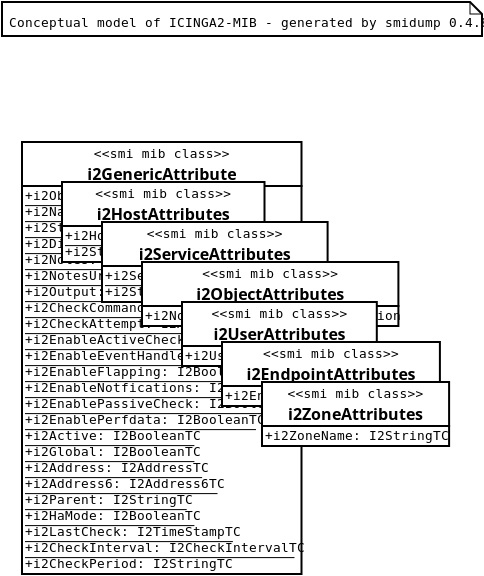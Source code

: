 <?xml version="1.0"?>
<diagram xmlns:dia="http://www.lysator.liu.se/~alla/dia/">
  <diagramdata>
    <attribute name="background">
      <color val="#ffffff"/>
    </attribute>
    <attribute name="paper">
      <composite type="paper">
        <attribute name="name">
          <string>#A4#</string>
        </attribute>
        <attribute name="tmargin">
         <real val="2.82"/>
       </attribute>
       <attribute name="bmargin">
         <real val="2.82"/>
        </attribute>
       <attribute name="lmargin">
         <real val="2.82"/>
       </attribute>
       <attribute name="rmargin">
         <real val="2.82"/>
       </attribute>
       <attribute name="is_portrait">
         <boolean val="true"/>
       </attribute>
      <attribute name="scaling">
         <real val="1"/>
      </attribute>
      <attribute name="fitto">
        <boolean val="false"/>
      </attribute>
    </composite>
   </attribute>
  </diagramdata>
  <layer name="Background" visible="true">
<object type="UML - Note" version="0" id="O0">
  <attribute name="obj_pos">
    <point val="1.00,1.00"/>
  </attribute>
  <attribute name="obj_bb">
    <rectangle val="0.50,0.50;46.10,2.20"/>
  </attribute>
  <attribute name="elem_corner">
    <point val="1.00,1.00"/>
  </attribute>
  <attribute name="elem_width">
    <real val="45.60"/>
  </attribute>
  <attribute name="elem_height">
    <real val="1.7"/>
  </attribute>
  <attribute name="text">
    <composite type="text">
      <attribute name="string">
        <string>#Conceptual model of ICINGA2-MIB - generated by smidump 0.4.8#</string>
      </attribute>
      <attribute name="font">
        <font name="Courier"/>
      </attribute>
      <attribute name="height">
        <real val="0.8"/>
      </attribute>
      <attribute name="pos">
        <point val="1.35,2.28"/>
      </attribute>
      <attribute name="color">
        <color val="#000000"/>
      </attribute>
      <attribute name="alignment">
        <enum val="0"/>
      </attribute>
    </composite>
  </attribute>
</object>
    <object type="UML - Class" version="0" id="i2GenericAttribute">
      <attribute name="obj_pos">
       <point val="2.00,8.00"/>
      </attribute>
     <attribute name="obj_bb">
       <rectangle val="0.0,0.0;0.0,0.0"/>
     </attribute>
     <attribute name="elem_corner">
       <point val="2.00,8.00"/>
     </attribute>
     <attribute name="elem_width">
       <real val="0.00"/>
     </attribute>
     <attribute name="elem_height">
       <real val="0.00"/>
     </attribute>
     <attribute name="name">
       <string>#i2GenericAttribute#</string>
     </attribute>
     <attribute name="stereotype">
         <string>#smi mib class#</string>
     </attribute>
     <attribute name="abstract">
       <boolean val="false"/>
     </attribute>
     <attribute name="suppress_attributes">
        <boolean val="false"/>
      </attribute>
      <attribute name="suppress_operations">
        <boolean val="true"/>
      </attribute>
     <attribute name="visible_attributes">
       <boolean val="true"/>
     </attribute>
     <attribute name="visible_operations">
        <boolean val="false"/>
      </attribute>
     <attribute name="attributes">
        <composite type="umlattribute">
          <attribute name="name">
            <string>#i2ObjectType#</string>
          </attribute>
          <attribute name="type">
            <string>#Enumeration#</string>
          </attribute>
          <attribute name="value">
            <string/>
          </attribute>
          <attribute name="visibility">
            <enum val="0"/>
          </attribute>
          <attribute name="abstract">
            <boolean val="false"/>
          </attribute>
          <attribute name="class_scope">
            <boolean val="true"/>
          </attribute>
        </composite>
        <composite type="umlattribute">
          <attribute name="name">
            <string>#i2Name#</string>
          </attribute>
          <attribute name="type">
            <string>#I2NameTC#</string>
          </attribute>
          <attribute name="value">
            <string/>
          </attribute>
          <attribute name="visibility">
            <enum val="0"/>
          </attribute>
          <attribute name="abstract">
            <boolean val="false"/>
          </attribute>
          <attribute name="class_scope">
            <boolean val="true"/>
          </attribute>
        </composite>
        <composite type="umlattribute">
          <attribute name="name">
            <string>#i2StateType#</string>
          </attribute>
          <attribute name="type">
            <string>#Enumeration#</string>
          </attribute>
          <attribute name="value">
            <string/>
          </attribute>
          <attribute name="visibility">
            <enum val="0"/>
          </attribute>
          <attribute name="abstract">
            <boolean val="false"/>
          </attribute>
          <attribute name="class_scope">
            <boolean val="true"/>
          </attribute>
        </composite>
        <composite type="umlattribute">
          <attribute name="name">
            <string>#i2DisplayName#</string>
          </attribute>
          <attribute name="type">
            <string>#I2DisplayNameTC#</string>
          </attribute>
          <attribute name="value">
            <string/>
          </attribute>
          <attribute name="visibility">
            <enum val="0"/>
          </attribute>
          <attribute name="abstract">
            <boolean val="false"/>
          </attribute>
          <attribute name="class_scope">
            <boolean val="true"/>
          </attribute>
        </composite>
        <composite type="umlattribute">
          <attribute name="name">
            <string>#i2Notes#</string>
          </attribute>
          <attribute name="type">
            <string>#I2StringTC#</string>
          </attribute>
          <attribute name="value">
            <string/>
          </attribute>
          <attribute name="visibility">
            <enum val="0"/>
          </attribute>
          <attribute name="abstract">
            <boolean val="false"/>
          </attribute>
          <attribute name="class_scope">
            <boolean val="true"/>
          </attribute>
        </composite>
        <composite type="umlattribute">
          <attribute name="name">
            <string>#i2NotesUrl#</string>
          </attribute>
          <attribute name="type">
            <string>#I2StringTC#</string>
          </attribute>
          <attribute name="value">
            <string/>
          </attribute>
          <attribute name="visibility">
            <enum val="0"/>
          </attribute>
          <attribute name="abstract">
            <boolean val="false"/>
          </attribute>
          <attribute name="class_scope">
            <boolean val="true"/>
          </attribute>
        </composite>
        <composite type="umlattribute">
          <attribute name="name">
            <string>#i2Output#</string>
          </attribute>
          <attribute name="type">
            <string>#I2StringTC#</string>
          </attribute>
          <attribute name="value">
            <string/>
          </attribute>
          <attribute name="visibility">
            <enum val="0"/>
          </attribute>
          <attribute name="abstract">
            <boolean val="false"/>
          </attribute>
          <attribute name="class_scope">
            <boolean val="true"/>
          </attribute>
        </composite>
        <composite type="umlattribute">
          <attribute name="name">
            <string>#i2CheckCommand#</string>
          </attribute>
          <attribute name="type">
            <string>#I2CheckCommandTC#</string>
          </attribute>
          <attribute name="value">
            <string/>
          </attribute>
          <attribute name="visibility">
            <enum val="0"/>
          </attribute>
          <attribute name="abstract">
            <boolean val="false"/>
          </attribute>
          <attribute name="class_scope">
            <boolean val="true"/>
          </attribute>
        </composite>
        <composite type="umlattribute">
          <attribute name="name">
            <string>#i2CheckAttempt#</string>
          </attribute>
          <attribute name="type">
            <string>#I2AttemptTC#</string>
          </attribute>
          <attribute name="value">
            <string/>
          </attribute>
          <attribute name="visibility">
            <enum val="0"/>
          </attribute>
          <attribute name="abstract">
            <boolean val="false"/>
          </attribute>
          <attribute name="class_scope">
            <boolean val="true"/>
          </attribute>
        </composite>
        <composite type="umlattribute">
          <attribute name="name">
            <string>#i2EnableActiveChecks#</string>
          </attribute>
          <attribute name="type">
            <string>#I2BooleanTC#</string>
          </attribute>
          <attribute name="value">
            <string/>
          </attribute>
          <attribute name="visibility">
            <enum val="0"/>
          </attribute>
          <attribute name="abstract">
            <boolean val="false"/>
          </attribute>
          <attribute name="class_scope">
            <boolean val="true"/>
          </attribute>
        </composite>
        <composite type="umlattribute">
          <attribute name="name">
            <string>#i2EnableEventHandler#</string>
          </attribute>
          <attribute name="type">
            <string>#I2BooleanTC#</string>
          </attribute>
          <attribute name="value">
            <string/>
          </attribute>
          <attribute name="visibility">
            <enum val="0"/>
          </attribute>
          <attribute name="abstract">
            <boolean val="false"/>
          </attribute>
          <attribute name="class_scope">
            <boolean val="true"/>
          </attribute>
        </composite>
        <composite type="umlattribute">
          <attribute name="name">
            <string>#i2EnableFlapping#</string>
          </attribute>
          <attribute name="type">
            <string>#I2BooleanTC#</string>
          </attribute>
          <attribute name="value">
            <string/>
          </attribute>
          <attribute name="visibility">
            <enum val="0"/>
          </attribute>
          <attribute name="abstract">
            <boolean val="false"/>
          </attribute>
          <attribute name="class_scope">
            <boolean val="true"/>
          </attribute>
        </composite>
        <composite type="umlattribute">
          <attribute name="name">
            <string>#i2EnableNotfications#</string>
          </attribute>
          <attribute name="type">
            <string>#I2BooleanTC#</string>
          </attribute>
          <attribute name="value">
            <string/>
          </attribute>
          <attribute name="visibility">
            <enum val="0"/>
          </attribute>
          <attribute name="abstract">
            <boolean val="false"/>
          </attribute>
          <attribute name="class_scope">
            <boolean val="true"/>
          </attribute>
        </composite>
        <composite type="umlattribute">
          <attribute name="name">
            <string>#i2EnablePassiveCheck#</string>
          </attribute>
          <attribute name="type">
            <string>#I2BooleanTC#</string>
          </attribute>
          <attribute name="value">
            <string/>
          </attribute>
          <attribute name="visibility">
            <enum val="0"/>
          </attribute>
          <attribute name="abstract">
            <boolean val="false"/>
          </attribute>
          <attribute name="class_scope">
            <boolean val="true"/>
          </attribute>
        </composite>
        <composite type="umlattribute">
          <attribute name="name">
            <string>#i2EnablePerfdata#</string>
          </attribute>
          <attribute name="type">
            <string>#I2BooleanTC#</string>
          </attribute>
          <attribute name="value">
            <string/>
          </attribute>
          <attribute name="visibility">
            <enum val="0"/>
          </attribute>
          <attribute name="abstract">
            <boolean val="false"/>
          </attribute>
          <attribute name="class_scope">
            <boolean val="true"/>
          </attribute>
        </composite>
        <composite type="umlattribute">
          <attribute name="name">
            <string>#i2Active#</string>
          </attribute>
          <attribute name="type">
            <string>#I2BooleanTC#</string>
          </attribute>
          <attribute name="value">
            <string/>
          </attribute>
          <attribute name="visibility">
            <enum val="0"/>
          </attribute>
          <attribute name="abstract">
            <boolean val="false"/>
          </attribute>
          <attribute name="class_scope">
            <boolean val="true"/>
          </attribute>
        </composite>
        <composite type="umlattribute">
          <attribute name="name">
            <string>#i2Global#</string>
          </attribute>
          <attribute name="type">
            <string>#I2BooleanTC#</string>
          </attribute>
          <attribute name="value">
            <string/>
          </attribute>
          <attribute name="visibility">
            <enum val="0"/>
          </attribute>
          <attribute name="abstract">
            <boolean val="false"/>
          </attribute>
          <attribute name="class_scope">
            <boolean val="true"/>
          </attribute>
        </composite>
        <composite type="umlattribute">
          <attribute name="name">
            <string>#i2Address#</string>
          </attribute>
          <attribute name="type">
            <string>#I2AddressTC#</string>
          </attribute>
          <attribute name="value">
            <string/>
          </attribute>
          <attribute name="visibility">
            <enum val="0"/>
          </attribute>
          <attribute name="abstract">
            <boolean val="false"/>
          </attribute>
          <attribute name="class_scope">
            <boolean val="true"/>
          </attribute>
        </composite>
        <composite type="umlattribute">
          <attribute name="name">
            <string>#i2Address6#</string>
          </attribute>
          <attribute name="type">
            <string>#I2Address6TC#</string>
          </attribute>
          <attribute name="value">
            <string/>
          </attribute>
          <attribute name="visibility">
            <enum val="0"/>
          </attribute>
          <attribute name="abstract">
            <boolean val="false"/>
          </attribute>
          <attribute name="class_scope">
            <boolean val="true"/>
          </attribute>
        </composite>
        <composite type="umlattribute">
          <attribute name="name">
            <string>#i2Parent#</string>
          </attribute>
          <attribute name="type">
            <string>#I2StringTC#</string>
          </attribute>
          <attribute name="value">
            <string/>
          </attribute>
          <attribute name="visibility">
            <enum val="0"/>
          </attribute>
          <attribute name="abstract">
            <boolean val="false"/>
          </attribute>
          <attribute name="class_scope">
            <boolean val="true"/>
          </attribute>
        </composite>
        <composite type="umlattribute">
          <attribute name="name">
            <string>#i2HaMode#</string>
          </attribute>
          <attribute name="type">
            <string>#I2BooleanTC#</string>
          </attribute>
          <attribute name="value">
            <string/>
          </attribute>
          <attribute name="visibility">
            <enum val="0"/>
          </attribute>
          <attribute name="abstract">
            <boolean val="false"/>
          </attribute>
          <attribute name="class_scope">
            <boolean val="true"/>
          </attribute>
        </composite>
        <composite type="umlattribute">
          <attribute name="name">
            <string>#i2LastCheck#</string>
          </attribute>
          <attribute name="type">
            <string>#I2TimeStampTC#</string>
          </attribute>
          <attribute name="value">
            <string/>
          </attribute>
          <attribute name="visibility">
            <enum val="0"/>
          </attribute>
          <attribute name="abstract">
            <boolean val="false"/>
          </attribute>
          <attribute name="class_scope">
            <boolean val="true"/>
          </attribute>
        </composite>
        <composite type="umlattribute">
          <attribute name="name">
            <string>#i2CheckInterval#</string>
          </attribute>
          <attribute name="type">
            <string>#I2CheckIntervalTC#</string>
          </attribute>
          <attribute name="value">
            <string/>
          </attribute>
          <attribute name="visibility">
            <enum val="0"/>
          </attribute>
          <attribute name="abstract">
            <boolean val="false"/>
          </attribute>
          <attribute name="class_scope">
            <boolean val="true"/>
          </attribute>
        </composite>
        <composite type="umlattribute">
          <attribute name="name">
            <string>#i2CheckPeriod#</string>
          </attribute>
          <attribute name="type">
            <string>#I2StringTC#</string>
          </attribute>
          <attribute name="value">
            <string/>
          </attribute>
          <attribute name="visibility">
            <enum val="0"/>
          </attribute>
          <attribute name="abstract">
            <boolean val="false"/>
          </attribute>
          <attribute name="class_scope">
            <boolean val="true"/>
          </attribute>
        </composite>
      </attribute>
     <attribute name="operations"/>
    <attribute name="template">
      <boolean val="false"/>
    </attribute>
     <attribute name="templates"/>
   </object>
    <object type="UML - Class" version="0" id="i2HostAttributes">
      <attribute name="obj_pos">
       <point val="4.00,10.00"/>
      </attribute>
     <attribute name="obj_bb">
       <rectangle val="0.0,0.0;0.0,0.0"/>
     </attribute>
     <attribute name="elem_corner">
       <point val="4.00,10.00"/>
     </attribute>
     <attribute name="elem_width">
       <real val="0.00"/>
     </attribute>
     <attribute name="elem_height">
       <real val="0.00"/>
     </attribute>
     <attribute name="name">
       <string>#i2HostAttributes#</string>
     </attribute>
     <attribute name="stereotype">
         <string>#smi mib class#</string>
     </attribute>
     <attribute name="abstract">
       <boolean val="false"/>
     </attribute>
     <attribute name="suppress_attributes">
        <boolean val="false"/>
      </attribute>
      <attribute name="suppress_operations">
        <boolean val="true"/>
      </attribute>
     <attribute name="visible_attributes">
       <boolean val="true"/>
     </attribute>
     <attribute name="visible_operations">
        <boolean val="false"/>
      </attribute>
     <attribute name="attributes">
        <composite type="umlattribute">
          <attribute name="name">
            <string>#i2HostName#</string>
          </attribute>
          <attribute name="type">
            <string>#I2HostNameTC#</string>
          </attribute>
          <attribute name="value">
            <string/>
          </attribute>
          <attribute name="visibility">
            <enum val="0"/>
          </attribute>
          <attribute name="abstract">
            <boolean val="false"/>
          </attribute>
          <attribute name="class_scope">
            <boolean val="true"/>
          </attribute>
        </composite>
        <composite type="umlattribute">
          <attribute name="name">
            <string>#i2StateHost#</string>
          </attribute>
          <attribute name="type">
            <string>#Enumeration#</string>
          </attribute>
          <attribute name="value">
            <string/>
          </attribute>
          <attribute name="visibility">
            <enum val="0"/>
          </attribute>
          <attribute name="abstract">
            <boolean val="false"/>
          </attribute>
          <attribute name="class_scope">
            <boolean val="true"/>
          </attribute>
        </composite>
      </attribute>
     <attribute name="operations"/>
    <attribute name="template">
      <boolean val="false"/>
    </attribute>
     <attribute name="templates"/>
   </object>
    <object type="UML - Class" version="0" id="i2ServiceAttributes">
      <attribute name="obj_pos">
       <point val="6.00,12.00"/>
      </attribute>
     <attribute name="obj_bb">
       <rectangle val="0.0,0.0;0.0,0.0"/>
     </attribute>
     <attribute name="elem_corner">
       <point val="6.00,12.00"/>
     </attribute>
     <attribute name="elem_width">
       <real val="0.00"/>
     </attribute>
     <attribute name="elem_height">
       <real val="0.00"/>
     </attribute>
     <attribute name="name">
       <string>#i2ServiceAttributes#</string>
     </attribute>
     <attribute name="stereotype">
         <string>#smi mib class#</string>
     </attribute>
     <attribute name="abstract">
       <boolean val="false"/>
     </attribute>
     <attribute name="suppress_attributes">
        <boolean val="false"/>
      </attribute>
      <attribute name="suppress_operations">
        <boolean val="true"/>
      </attribute>
     <attribute name="visible_attributes">
       <boolean val="true"/>
     </attribute>
     <attribute name="visible_operations">
        <boolean val="false"/>
      </attribute>
     <attribute name="attributes">
        <composite type="umlattribute">
          <attribute name="name">
            <string>#i2ServiceName#</string>
          </attribute>
          <attribute name="type">
            <string>#I2StringTC#</string>
          </attribute>
          <attribute name="value">
            <string/>
          </attribute>
          <attribute name="visibility">
            <enum val="0"/>
          </attribute>
          <attribute name="abstract">
            <boolean val="false"/>
          </attribute>
          <attribute name="class_scope">
            <boolean val="true"/>
          </attribute>
        </composite>
        <composite type="umlattribute">
          <attribute name="name">
            <string>#i2StateService#</string>
          </attribute>
          <attribute name="type">
            <string>#Enumeration#</string>
          </attribute>
          <attribute name="value">
            <string/>
          </attribute>
          <attribute name="visibility">
            <enum val="0"/>
          </attribute>
          <attribute name="abstract">
            <boolean val="false"/>
          </attribute>
          <attribute name="class_scope">
            <boolean val="true"/>
          </attribute>
        </composite>
      </attribute>
     <attribute name="operations"/>
    <attribute name="template">
      <boolean val="false"/>
    </attribute>
     <attribute name="templates"/>
   </object>
    <object type="UML - Class" version="0" id="i2ObjectAttributes">
      <attribute name="obj_pos">
       <point val="8.00,14.00"/>
      </attribute>
     <attribute name="obj_bb">
       <rectangle val="0.0,0.0;0.0,0.0"/>
     </attribute>
     <attribute name="elem_corner">
       <point val="8.00,14.00"/>
     </attribute>
     <attribute name="elem_width">
       <real val="0.00"/>
     </attribute>
     <attribute name="elem_height">
       <real val="0.00"/>
     </attribute>
     <attribute name="name">
       <string>#i2ObjectAttributes#</string>
     </attribute>
     <attribute name="stereotype">
         <string>#smi mib class#</string>
     </attribute>
     <attribute name="abstract">
       <boolean val="false"/>
     </attribute>
     <attribute name="suppress_attributes">
        <boolean val="false"/>
      </attribute>
      <attribute name="suppress_operations">
        <boolean val="true"/>
      </attribute>
     <attribute name="visible_attributes">
       <boolean val="true"/>
     </attribute>
     <attribute name="visible_operations">
        <boolean val="false"/>
      </attribute>
     <attribute name="attributes">
        <composite type="umlattribute">
          <attribute name="name">
            <string>#i2NotificationType#</string>
          </attribute>
          <attribute name="type">
            <string>#Enumeration#</string>
          </attribute>
          <attribute name="value">
            <string/>
          </attribute>
          <attribute name="visibility">
            <enum val="0"/>
          </attribute>
          <attribute name="abstract">
            <boolean val="false"/>
          </attribute>
          <attribute name="class_scope">
            <boolean val="true"/>
          </attribute>
        </composite>
      </attribute>
     <attribute name="operations"/>
    <attribute name="template">
      <boolean val="false"/>
    </attribute>
     <attribute name="templates"/>
   </object>
    <object type="UML - Class" version="0" id="i2UserAttributes">
      <attribute name="obj_pos">
       <point val="10.00,16.00"/>
      </attribute>
     <attribute name="obj_bb">
       <rectangle val="0.0,0.0;0.0,0.0"/>
     </attribute>
     <attribute name="elem_corner">
       <point val="10.00,16.00"/>
     </attribute>
     <attribute name="elem_width">
       <real val="0.00"/>
     </attribute>
     <attribute name="elem_height">
       <real val="0.00"/>
     </attribute>
     <attribute name="name">
       <string>#i2UserAttributes#</string>
     </attribute>
     <attribute name="stereotype">
         <string>#smi mib class#</string>
     </attribute>
     <attribute name="abstract">
       <boolean val="false"/>
     </attribute>
     <attribute name="suppress_attributes">
        <boolean val="false"/>
      </attribute>
      <attribute name="suppress_operations">
        <boolean val="true"/>
      </attribute>
     <attribute name="visible_attributes">
       <boolean val="true"/>
     </attribute>
     <attribute name="visible_operations">
        <boolean val="false"/>
      </attribute>
     <attribute name="attributes">
        <composite type="umlattribute">
          <attribute name="name">
            <string>#i2UserPager#</string>
          </attribute>
          <attribute name="type">
            <string>#I2StringTC#</string>
          </attribute>
          <attribute name="value">
            <string/>
          </attribute>
          <attribute name="visibility">
            <enum val="0"/>
          </attribute>
          <attribute name="abstract">
            <boolean val="false"/>
          </attribute>
          <attribute name="class_scope">
            <boolean val="true"/>
          </attribute>
        </composite>
      </attribute>
     <attribute name="operations"/>
    <attribute name="template">
      <boolean val="false"/>
    </attribute>
     <attribute name="templates"/>
   </object>
    <object type="UML - Class" version="0" id="i2EndpointAttributes">
      <attribute name="obj_pos">
       <point val="12.00,18.00"/>
      </attribute>
     <attribute name="obj_bb">
       <rectangle val="0.0,0.0;0.0,0.0"/>
     </attribute>
     <attribute name="elem_corner">
       <point val="12.00,18.00"/>
     </attribute>
     <attribute name="elem_width">
       <real val="0.00"/>
     </attribute>
     <attribute name="elem_height">
       <real val="0.00"/>
     </attribute>
     <attribute name="name">
       <string>#i2EndpointAttributes#</string>
     </attribute>
     <attribute name="stereotype">
         <string>#smi mib class#</string>
     </attribute>
     <attribute name="abstract">
       <boolean val="false"/>
     </attribute>
     <attribute name="suppress_attributes">
        <boolean val="false"/>
      </attribute>
      <attribute name="suppress_operations">
        <boolean val="true"/>
      </attribute>
     <attribute name="visible_attributes">
       <boolean val="true"/>
     </attribute>
     <attribute name="visible_operations">
        <boolean val="false"/>
      </attribute>
     <attribute name="attributes">
        <composite type="umlattribute">
          <attribute name="name">
            <string>#i2EndpointName#</string>
          </attribute>
          <attribute name="type">
            <string>#I2StringTC#</string>
          </attribute>
          <attribute name="value">
            <string/>
          </attribute>
          <attribute name="visibility">
            <enum val="0"/>
          </attribute>
          <attribute name="abstract">
            <boolean val="false"/>
          </attribute>
          <attribute name="class_scope">
            <boolean val="true"/>
          </attribute>
        </composite>
      </attribute>
     <attribute name="operations"/>
    <attribute name="template">
      <boolean val="false"/>
    </attribute>
     <attribute name="templates"/>
   </object>
    <object type="UML - Class" version="0" id="i2ZoneAttributes">
      <attribute name="obj_pos">
       <point val="14.00,20.00"/>
      </attribute>
     <attribute name="obj_bb">
       <rectangle val="0.0,0.0;0.0,0.0"/>
     </attribute>
     <attribute name="elem_corner">
       <point val="14.00,20.00"/>
     </attribute>
     <attribute name="elem_width">
       <real val="0.00"/>
     </attribute>
     <attribute name="elem_height">
       <real val="0.00"/>
     </attribute>
     <attribute name="name">
       <string>#i2ZoneAttributes#</string>
     </attribute>
     <attribute name="stereotype">
         <string>#smi mib class#</string>
     </attribute>
     <attribute name="abstract">
       <boolean val="false"/>
     </attribute>
     <attribute name="suppress_attributes">
        <boolean val="false"/>
      </attribute>
      <attribute name="suppress_operations">
        <boolean val="true"/>
      </attribute>
     <attribute name="visible_attributes">
       <boolean val="true"/>
     </attribute>
     <attribute name="visible_operations">
        <boolean val="false"/>
      </attribute>
     <attribute name="attributes">
        <composite type="umlattribute">
          <attribute name="name">
            <string>#i2ZoneName#</string>
          </attribute>
          <attribute name="type">
            <string>#I2StringTC#</string>
          </attribute>
          <attribute name="value">
            <string/>
          </attribute>
          <attribute name="visibility">
            <enum val="0"/>
          </attribute>
          <attribute name="abstract">
            <boolean val="false"/>
          </attribute>
          <attribute name="class_scope">
            <boolean val="true"/>
          </attribute>
        </composite>
      </attribute>
     <attribute name="operations"/>
    <attribute name="template">
      <boolean val="false"/>
    </attribute>
     <attribute name="templates"/>
   </object>
  </layer>
</diagram>
